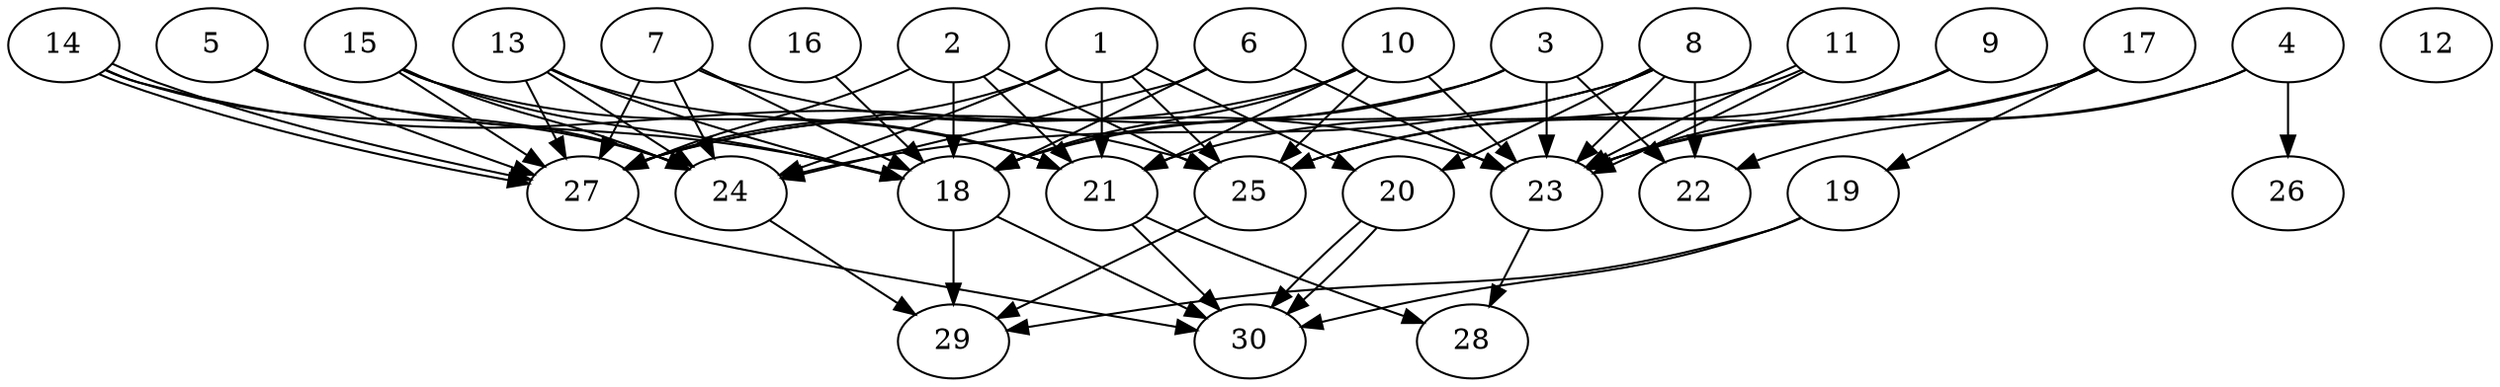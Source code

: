 // DAG automatically generated by daggen at Tue Aug  6 16:27:24 2019
// ./daggen --dot -n 30 --ccr 0.3 --fat 0.8 --regular 0.5 --density 0.6 --mindata 5242880 --maxdata 52428800 
digraph G {
  1 [size="133239467", alpha="0.00", expect_size="39971840"] 
  1 -> 20 [size ="39971840"]
  1 -> 21 [size ="39971840"]
  1 -> 24 [size ="39971840"]
  1 -> 25 [size ="39971840"]
  1 -> 27 [size ="39971840"]
  2 [size="78510080", alpha="0.12", expect_size="23553024"] 
  2 -> 18 [size ="23553024"]
  2 -> 21 [size ="23553024"]
  2 -> 25 [size ="23553024"]
  2 -> 27 [size ="23553024"]
  3 [size="104413867", alpha="0.16", expect_size="31324160"] 
  3 -> 18 [size ="31324160"]
  3 -> 22 [size ="31324160"]
  3 -> 23 [size ="31324160"]
  3 -> 27 [size ="31324160"]
  4 [size="79319040", alpha="0.17", expect_size="23795712"] 
  4 -> 22 [size ="23795712"]
  4 -> 23 [size ="23795712"]
  4 -> 26 [size ="23795712"]
  5 [size="27760640", alpha="0.09", expect_size="8328192"] 
  5 -> 18 [size ="8328192"]
  5 -> 24 [size ="8328192"]
  5 -> 27 [size ="8328192"]
  6 [size="23623680", alpha="0.16", expect_size="7087104"] 
  6 -> 18 [size ="7087104"]
  6 -> 23 [size ="7087104"]
  6 -> 24 [size ="7087104"]
  7 [size="120330240", alpha="0.10", expect_size="36099072"] 
  7 -> 18 [size ="36099072"]
  7 -> 23 [size ="36099072"]
  7 -> 24 [size ="36099072"]
  7 -> 27 [size ="36099072"]
  8 [size="30511787", alpha="0.15", expect_size="9153536"] 
  8 -> 18 [size ="9153536"]
  8 -> 20 [size ="9153536"]
  8 -> 22 [size ="9153536"]
  8 -> 23 [size ="9153536"]
  8 -> 24 [size ="9153536"]
  9 [size="69642240", alpha="0.04", expect_size="20892672"] 
  9 -> 23 [size ="20892672"]
  9 -> 25 [size ="20892672"]
  10 [size="160409600", alpha="0.07", expect_size="48122880"] 
  10 -> 18 [size ="48122880"]
  10 -> 21 [size ="48122880"]
  10 -> 23 [size ="48122880"]
  10 -> 25 [size ="48122880"]
  10 -> 27 [size ="48122880"]
  11 [size="85309440", alpha="0.20", expect_size="25592832"] 
  11 -> 21 [size ="25592832"]
  11 -> 23 [size ="25592832"]
  11 -> 23 [size ="25592832"]
  12 [size="87739733", alpha="0.19", expect_size="26321920"] 
  13 [size="25381547", alpha="0.09", expect_size="7614464"] 
  13 -> 18 [size ="7614464"]
  13 -> 21 [size ="7614464"]
  13 -> 24 [size ="7614464"]
  13 -> 27 [size ="7614464"]
  14 [size="149698560", alpha="0.05", expect_size="44909568"] 
  14 -> 24 [size ="44909568"]
  14 -> 25 [size ="44909568"]
  14 -> 27 [size ="44909568"]
  14 -> 27 [size ="44909568"]
  15 [size="128027307", alpha="0.09", expect_size="38408192"] 
  15 -> 18 [size ="38408192"]
  15 -> 21 [size ="38408192"]
  15 -> 24 [size ="38408192"]
  15 -> 27 [size ="38408192"]
  16 [size="40901973", alpha="0.10", expect_size="12270592"] 
  16 -> 18 [size ="12270592"]
  17 [size="169284267", alpha="0.07", expect_size="50785280"] 
  17 -> 19 [size ="50785280"]
  17 -> 23 [size ="50785280"]
  17 -> 25 [size ="50785280"]
  18 [size="94542507", alpha="0.11", expect_size="28362752"] 
  18 -> 29 [size ="28362752"]
  18 -> 30 [size ="28362752"]
  19 [size="51353600", alpha="0.05", expect_size="15406080"] 
  19 -> 29 [size ="15406080"]
  19 -> 30 [size ="15406080"]
  20 [size="79407787", alpha="0.12", expect_size="23822336"] 
  20 -> 30 [size ="23822336"]
  20 -> 30 [size ="23822336"]
  21 [size="136663040", alpha="0.14", expect_size="40998912"] 
  21 -> 28 [size ="40998912"]
  21 -> 30 [size ="40998912"]
  22 [size="136195413", alpha="0.03", expect_size="40858624"] 
  23 [size="125095253", alpha="0.04", expect_size="37528576"] 
  23 -> 28 [size ="37528576"]
  24 [size="38952960", alpha="0.13", expect_size="11685888"] 
  24 -> 29 [size ="11685888"]
  25 [size="77639680", alpha="0.02", expect_size="23291904"] 
  25 -> 29 [size ="23291904"]
  26 [size="147517440", alpha="0.13", expect_size="44255232"] 
  27 [size="72461653", alpha="0.17", expect_size="21738496"] 
  27 -> 30 [size ="21738496"]
  28 [size="123886933", alpha="0.02", expect_size="37166080"] 
  29 [size="50691413", alpha="0.14", expect_size="15207424"] 
  30 [size="87029760", alpha="0.04", expect_size="26108928"] 
}
